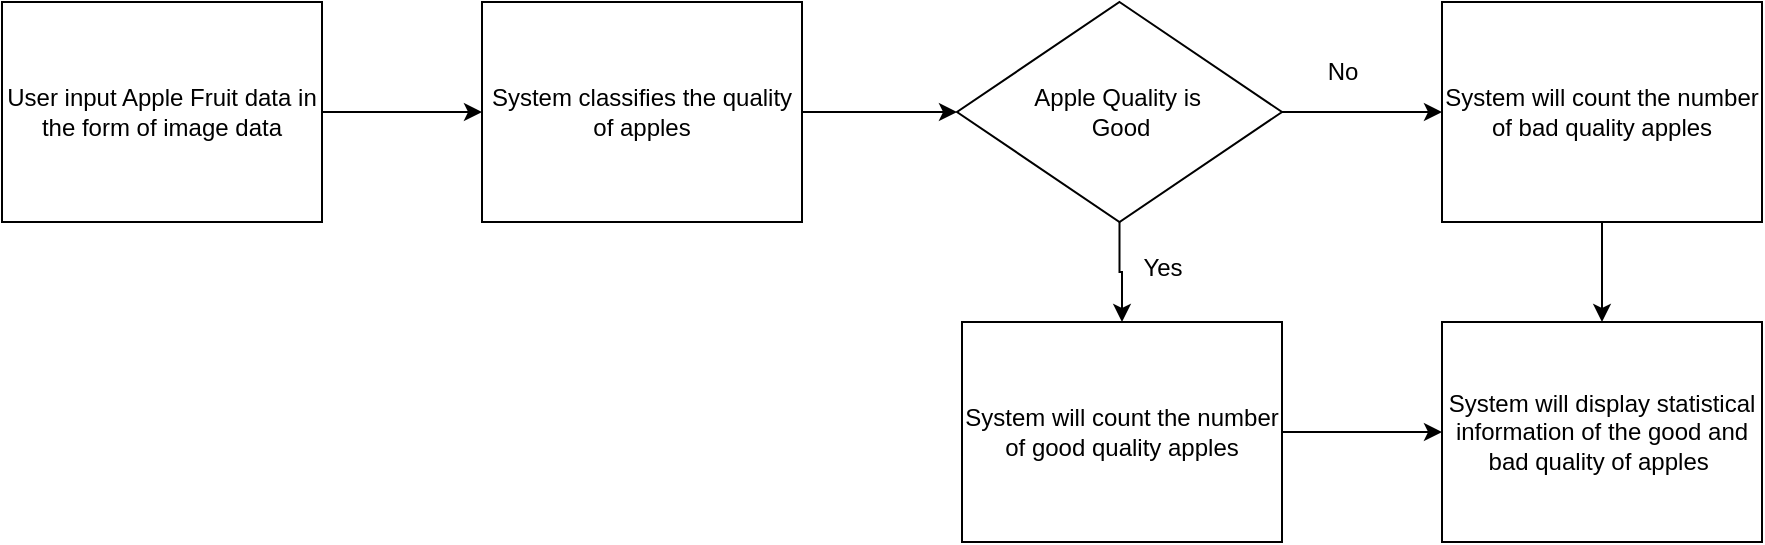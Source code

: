 <mxfile version="24.0.7" type="github">
  <diagram name="Halaman-1" id="-eGGNDMgxL6VsqTTtAdj">
    <mxGraphModel dx="1134" dy="656" grid="1" gridSize="10" guides="1" tooltips="1" connect="1" arrows="1" fold="1" page="1" pageScale="1" pageWidth="827" pageHeight="1169" math="0" shadow="0">
      <root>
        <mxCell id="0" />
        <mxCell id="1" parent="0" />
        <mxCell id="t0yj1S437exdFY0VM5aE-21" style="edgeStyle=orthogonalEdgeStyle;rounded=0;orthogonalLoop=1;jettySize=auto;html=1;entryX=0;entryY=0.5;entryDx=0;entryDy=0;" edge="1" parent="1" source="t0yj1S437exdFY0VM5aE-2" target="t0yj1S437exdFY0VM5aE-17">
          <mxGeometry relative="1" as="geometry" />
        </mxCell>
        <mxCell id="t0yj1S437exdFY0VM5aE-2" value="User input Apple Fruit data in the form of image data" style="rounded=0;whiteSpace=wrap;html=1;" vertex="1" parent="1">
          <mxGeometry x="40" y="80" width="160" height="110" as="geometry" />
        </mxCell>
        <mxCell id="t0yj1S437exdFY0VM5aE-23" style="edgeStyle=orthogonalEdgeStyle;rounded=0;orthogonalLoop=1;jettySize=auto;html=1;entryX=0;entryY=0.5;entryDx=0;entryDy=0;" edge="1" parent="1" source="t0yj1S437exdFY0VM5aE-5" target="t0yj1S437exdFY0VM5aE-19">
          <mxGeometry relative="1" as="geometry" />
        </mxCell>
        <mxCell id="t0yj1S437exdFY0VM5aE-24" style="edgeStyle=orthogonalEdgeStyle;rounded=0;orthogonalLoop=1;jettySize=auto;html=1;" edge="1" parent="1" source="t0yj1S437exdFY0VM5aE-5" target="t0yj1S437exdFY0VM5aE-18">
          <mxGeometry relative="1" as="geometry" />
        </mxCell>
        <mxCell id="t0yj1S437exdFY0VM5aE-5" value="Apple Quality is&amp;nbsp;&lt;div&gt;Good&lt;/div&gt;" style="rhombus;whiteSpace=wrap;html=1;" vertex="1" parent="1">
          <mxGeometry x="517.5" y="80" width="162.5" height="110" as="geometry" />
        </mxCell>
        <mxCell id="t0yj1S437exdFY0VM5aE-22" style="edgeStyle=orthogonalEdgeStyle;rounded=0;orthogonalLoop=1;jettySize=auto;html=1;entryX=0;entryY=0.5;entryDx=0;entryDy=0;" edge="1" parent="1" source="t0yj1S437exdFY0VM5aE-17" target="t0yj1S437exdFY0VM5aE-5">
          <mxGeometry relative="1" as="geometry" />
        </mxCell>
        <mxCell id="t0yj1S437exdFY0VM5aE-17" value="System classifies the quality of apples" style="rounded=0;whiteSpace=wrap;html=1;" vertex="1" parent="1">
          <mxGeometry x="280" y="80" width="160" height="110" as="geometry" />
        </mxCell>
        <mxCell id="t0yj1S437exdFY0VM5aE-25" style="edgeStyle=orthogonalEdgeStyle;rounded=0;orthogonalLoop=1;jettySize=auto;html=1;entryX=0;entryY=0.5;entryDx=0;entryDy=0;" edge="1" parent="1" source="t0yj1S437exdFY0VM5aE-18" target="t0yj1S437exdFY0VM5aE-20">
          <mxGeometry relative="1" as="geometry" />
        </mxCell>
        <mxCell id="t0yj1S437exdFY0VM5aE-18" value="System will count the number of good quality apples" style="rounded=0;whiteSpace=wrap;html=1;" vertex="1" parent="1">
          <mxGeometry x="520" y="240" width="160" height="110" as="geometry" />
        </mxCell>
        <mxCell id="t0yj1S437exdFY0VM5aE-27" style="edgeStyle=orthogonalEdgeStyle;rounded=0;orthogonalLoop=1;jettySize=auto;html=1;entryX=0.5;entryY=0;entryDx=0;entryDy=0;" edge="1" parent="1" source="t0yj1S437exdFY0VM5aE-19" target="t0yj1S437exdFY0VM5aE-20">
          <mxGeometry relative="1" as="geometry" />
        </mxCell>
        <mxCell id="t0yj1S437exdFY0VM5aE-19" value="System will count the number of bad quality apples" style="rounded=0;whiteSpace=wrap;html=1;" vertex="1" parent="1">
          <mxGeometry x="760" y="80" width="160" height="110" as="geometry" />
        </mxCell>
        <mxCell id="t0yj1S437exdFY0VM5aE-20" value="System will display statistical information of the good and bad quality of apples&amp;nbsp;" style="rounded=0;whiteSpace=wrap;html=1;" vertex="1" parent="1">
          <mxGeometry x="760" y="240" width="160" height="110" as="geometry" />
        </mxCell>
        <mxCell id="t0yj1S437exdFY0VM5aE-28" value="Yes" style="text;html=1;align=center;verticalAlign=middle;resizable=0;points=[];autosize=1;strokeColor=none;fillColor=none;" vertex="1" parent="1">
          <mxGeometry x="600" y="198" width="40" height="30" as="geometry" />
        </mxCell>
        <mxCell id="t0yj1S437exdFY0VM5aE-29" value="No" style="text;html=1;align=center;verticalAlign=middle;resizable=0;points=[];autosize=1;strokeColor=none;fillColor=none;" vertex="1" parent="1">
          <mxGeometry x="690" y="100" width="40" height="30" as="geometry" />
        </mxCell>
      </root>
    </mxGraphModel>
  </diagram>
</mxfile>
